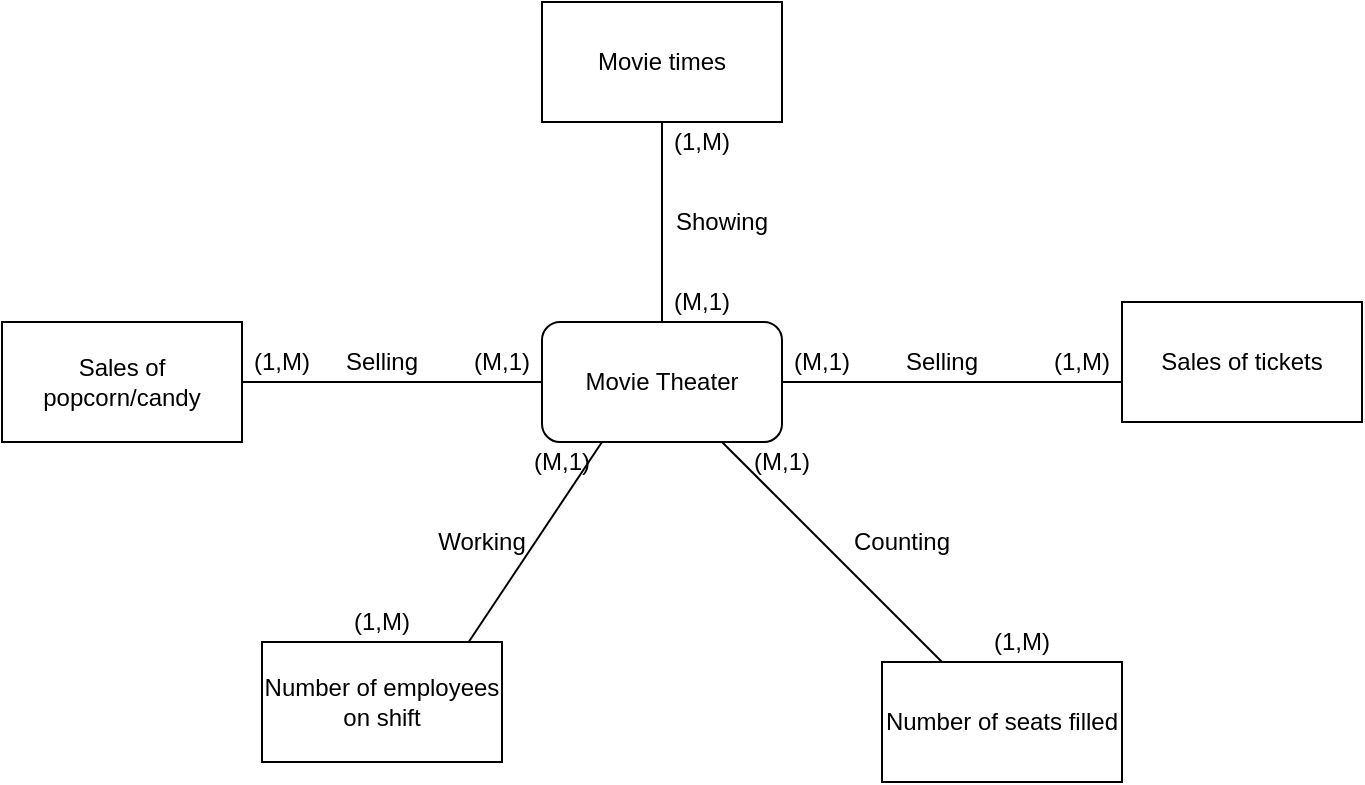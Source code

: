 <mxfile version="12.6.6" type="github">
  <diagram id="h6TL4ozzjsjhn3Ew4Ioh" name="Page-1">
    <mxGraphModel dx="770" dy="489" grid="1" gridSize="10" guides="1" tooltips="1" connect="1" arrows="1" fold="1" page="1" pageScale="1" pageWidth="850" pageHeight="1100" math="0" shadow="0">
      <root>
        <mxCell id="0"/>
        <mxCell id="1" parent="0"/>
        <mxCell id="ksRfhFTR0AgC3WkYPQoN-1" value="Movie Theater" style="rounded=1;whiteSpace=wrap;html=1;" vertex="1" parent="1">
          <mxGeometry x="310" y="200" width="120" height="60" as="geometry"/>
        </mxCell>
        <mxCell id="ksRfhFTR0AgC3WkYPQoN-2" value="Sales of tickets" style="rounded=0;whiteSpace=wrap;html=1;" vertex="1" parent="1">
          <mxGeometry x="600" y="190" width="120" height="60" as="geometry"/>
        </mxCell>
        <mxCell id="ksRfhFTR0AgC3WkYPQoN-3" value="Sales of popcorn/candy" style="rounded=0;whiteSpace=wrap;html=1;" vertex="1" parent="1">
          <mxGeometry x="40" y="200" width="120" height="60" as="geometry"/>
        </mxCell>
        <mxCell id="ksRfhFTR0AgC3WkYPQoN-4" value="Movie times" style="rounded=0;whiteSpace=wrap;html=1;" vertex="1" parent="1">
          <mxGeometry x="310" y="40" width="120" height="60" as="geometry"/>
        </mxCell>
        <mxCell id="ksRfhFTR0AgC3WkYPQoN-5" value="Number of seats filled" style="rounded=0;whiteSpace=wrap;html=1;" vertex="1" parent="1">
          <mxGeometry x="480" y="370" width="120" height="60" as="geometry"/>
        </mxCell>
        <mxCell id="ksRfhFTR0AgC3WkYPQoN-6" value="" style="endArrow=none;html=1;entryX=0;entryY=0.5;entryDx=0;entryDy=0;exitX=1;exitY=0.5;exitDx=0;exitDy=0;" edge="1" parent="1" source="ksRfhFTR0AgC3WkYPQoN-3" target="ksRfhFTR0AgC3WkYPQoN-1">
          <mxGeometry width="50" height="50" relative="1" as="geometry">
            <mxPoint x="250" y="240" as="sourcePoint"/>
            <mxPoint x="300" y="190" as="targetPoint"/>
          </mxGeometry>
        </mxCell>
        <mxCell id="ksRfhFTR0AgC3WkYPQoN-7" value="" style="endArrow=none;html=1;entryX=0.25;entryY=1;entryDx=0;entryDy=0;exitX=0.85;exitY=0.033;exitDx=0;exitDy=0;exitPerimeter=0;" edge="1" parent="1" source="ksRfhFTR0AgC3WkYPQoN-11" target="ksRfhFTR0AgC3WkYPQoN-1">
          <mxGeometry width="50" height="50" relative="1" as="geometry">
            <mxPoint x="370" y="260" as="sourcePoint"/>
            <mxPoint x="420" y="180" as="targetPoint"/>
          </mxGeometry>
        </mxCell>
        <mxCell id="ksRfhFTR0AgC3WkYPQoN-8" value="" style="endArrow=none;html=1;entryX=1;entryY=0.5;entryDx=0;entryDy=0;exitX=1;exitY=1;exitDx=0;exitDy=0;" edge="1" parent="1" source="ksRfhFTR0AgC3WkYPQoN-20" target="ksRfhFTR0AgC3WkYPQoN-1">
          <mxGeometry width="50" height="50" relative="1" as="geometry">
            <mxPoint x="120" y="470" as="sourcePoint"/>
            <mxPoint x="170" y="420" as="targetPoint"/>
          </mxGeometry>
        </mxCell>
        <mxCell id="ksRfhFTR0AgC3WkYPQoN-9" value="" style="endArrow=none;html=1;entryX=0.5;entryY=0;entryDx=0;entryDy=0;exitX=0.5;exitY=1;exitDx=0;exitDy=0;" edge="1" parent="1" source="ksRfhFTR0AgC3WkYPQoN-4" target="ksRfhFTR0AgC3WkYPQoN-1">
          <mxGeometry width="50" height="50" relative="1" as="geometry">
            <mxPoint x="120" y="470" as="sourcePoint"/>
            <mxPoint x="170" y="420" as="targetPoint"/>
          </mxGeometry>
        </mxCell>
        <mxCell id="ksRfhFTR0AgC3WkYPQoN-10" value="" style="endArrow=none;html=1;entryX=0.75;entryY=1;entryDx=0;entryDy=0;exitX=0.25;exitY=0;exitDx=0;exitDy=0;" edge="1" parent="1" source="ksRfhFTR0AgC3WkYPQoN-5" target="ksRfhFTR0AgC3WkYPQoN-1">
          <mxGeometry width="50" height="50" relative="1" as="geometry">
            <mxPoint x="120" y="470" as="sourcePoint"/>
            <mxPoint x="170" y="420" as="targetPoint"/>
          </mxGeometry>
        </mxCell>
        <mxCell id="ksRfhFTR0AgC3WkYPQoN-11" value="Number of employees on shift" style="rounded=0;whiteSpace=wrap;html=1;" vertex="1" parent="1">
          <mxGeometry x="170" y="360" width="120" height="60" as="geometry"/>
        </mxCell>
        <mxCell id="ksRfhFTR0AgC3WkYPQoN-12" value="(1,M)" style="text;html=1;strokeColor=none;fillColor=none;align=center;verticalAlign=middle;whiteSpace=wrap;rounded=0;" vertex="1" parent="1">
          <mxGeometry x="370" y="100" width="40" height="20" as="geometry"/>
        </mxCell>
        <mxCell id="ksRfhFTR0AgC3WkYPQoN-13" value="(M,1)" style="text;html=1;strokeColor=none;fillColor=none;align=center;verticalAlign=middle;whiteSpace=wrap;rounded=0;" vertex="1" parent="1">
          <mxGeometry x="370" y="180" width="40" height="20" as="geometry"/>
        </mxCell>
        <mxCell id="ksRfhFTR0AgC3WkYPQoN-14" value="(M,1)" style="text;html=1;strokeColor=none;fillColor=none;align=center;verticalAlign=middle;whiteSpace=wrap;rounded=0;" vertex="1" parent="1">
          <mxGeometry x="270" y="210" width="40" height="20" as="geometry"/>
        </mxCell>
        <mxCell id="ksRfhFTR0AgC3WkYPQoN-15" value="(1,M)" style="text;html=1;strokeColor=none;fillColor=none;align=center;verticalAlign=middle;whiteSpace=wrap;rounded=0;" vertex="1" parent="1">
          <mxGeometry x="160" y="210" width="40" height="20" as="geometry"/>
        </mxCell>
        <mxCell id="ksRfhFTR0AgC3WkYPQoN-16" value="(1,M)" style="text;html=1;strokeColor=none;fillColor=none;align=center;verticalAlign=middle;whiteSpace=wrap;rounded=0;" vertex="1" parent="1">
          <mxGeometry x="210" y="340" width="40" height="20" as="geometry"/>
        </mxCell>
        <mxCell id="ksRfhFTR0AgC3WkYPQoN-17" value="(M,1)" style="text;html=1;strokeColor=none;fillColor=none;align=center;verticalAlign=middle;whiteSpace=wrap;rounded=0;" vertex="1" parent="1">
          <mxGeometry x="300" y="260" width="40" height="20" as="geometry"/>
        </mxCell>
        <mxCell id="ksRfhFTR0AgC3WkYPQoN-18" value="(1,M)" style="text;html=1;strokeColor=none;fillColor=none;align=center;verticalAlign=middle;whiteSpace=wrap;rounded=0;" vertex="1" parent="1">
          <mxGeometry x="530" y="350" width="40" height="20" as="geometry"/>
        </mxCell>
        <mxCell id="ksRfhFTR0AgC3WkYPQoN-19" value="(M,1)" style="text;html=1;strokeColor=none;fillColor=none;align=center;verticalAlign=middle;whiteSpace=wrap;rounded=0;" vertex="1" parent="1">
          <mxGeometry x="410" y="260" width="40" height="20" as="geometry"/>
        </mxCell>
        <mxCell id="ksRfhFTR0AgC3WkYPQoN-20" value="(1,M)" style="text;html=1;strokeColor=none;fillColor=none;align=center;verticalAlign=middle;whiteSpace=wrap;rounded=0;" vertex="1" parent="1">
          <mxGeometry x="560" y="210" width="40" height="20" as="geometry"/>
        </mxCell>
        <mxCell id="ksRfhFTR0AgC3WkYPQoN-21" value="(M,1)" style="text;html=1;strokeColor=none;fillColor=none;align=center;verticalAlign=middle;whiteSpace=wrap;rounded=0;" vertex="1" parent="1">
          <mxGeometry x="430" y="210" width="40" height="20" as="geometry"/>
        </mxCell>
        <mxCell id="ksRfhFTR0AgC3WkYPQoN-22" value="Showing" style="text;html=1;strokeColor=none;fillColor=none;align=center;verticalAlign=middle;whiteSpace=wrap;rounded=0;" vertex="1" parent="1">
          <mxGeometry x="380" y="140" width="40" height="20" as="geometry"/>
        </mxCell>
        <mxCell id="ksRfhFTR0AgC3WkYPQoN-23" value="Selling" style="text;html=1;strokeColor=none;fillColor=none;align=center;verticalAlign=middle;whiteSpace=wrap;rounded=0;" vertex="1" parent="1">
          <mxGeometry x="210" y="210" width="40" height="20" as="geometry"/>
        </mxCell>
        <mxCell id="ksRfhFTR0AgC3WkYPQoN-24" value="Working" style="text;html=1;strokeColor=none;fillColor=none;align=center;verticalAlign=middle;whiteSpace=wrap;rounded=0;" vertex="1" parent="1">
          <mxGeometry x="260" y="300" width="40" height="20" as="geometry"/>
        </mxCell>
        <mxCell id="ksRfhFTR0AgC3WkYPQoN-25" value="Counting" style="text;html=1;strokeColor=none;fillColor=none;align=center;verticalAlign=middle;whiteSpace=wrap;rounded=0;" vertex="1" parent="1">
          <mxGeometry x="470" y="300" width="40" height="20" as="geometry"/>
        </mxCell>
        <mxCell id="ksRfhFTR0AgC3WkYPQoN-26" value="Selling" style="text;html=1;strokeColor=none;fillColor=none;align=center;verticalAlign=middle;whiteSpace=wrap;rounded=0;" vertex="1" parent="1">
          <mxGeometry x="490" y="210" width="40" height="20" as="geometry"/>
        </mxCell>
      </root>
    </mxGraphModel>
  </diagram>
</mxfile>
